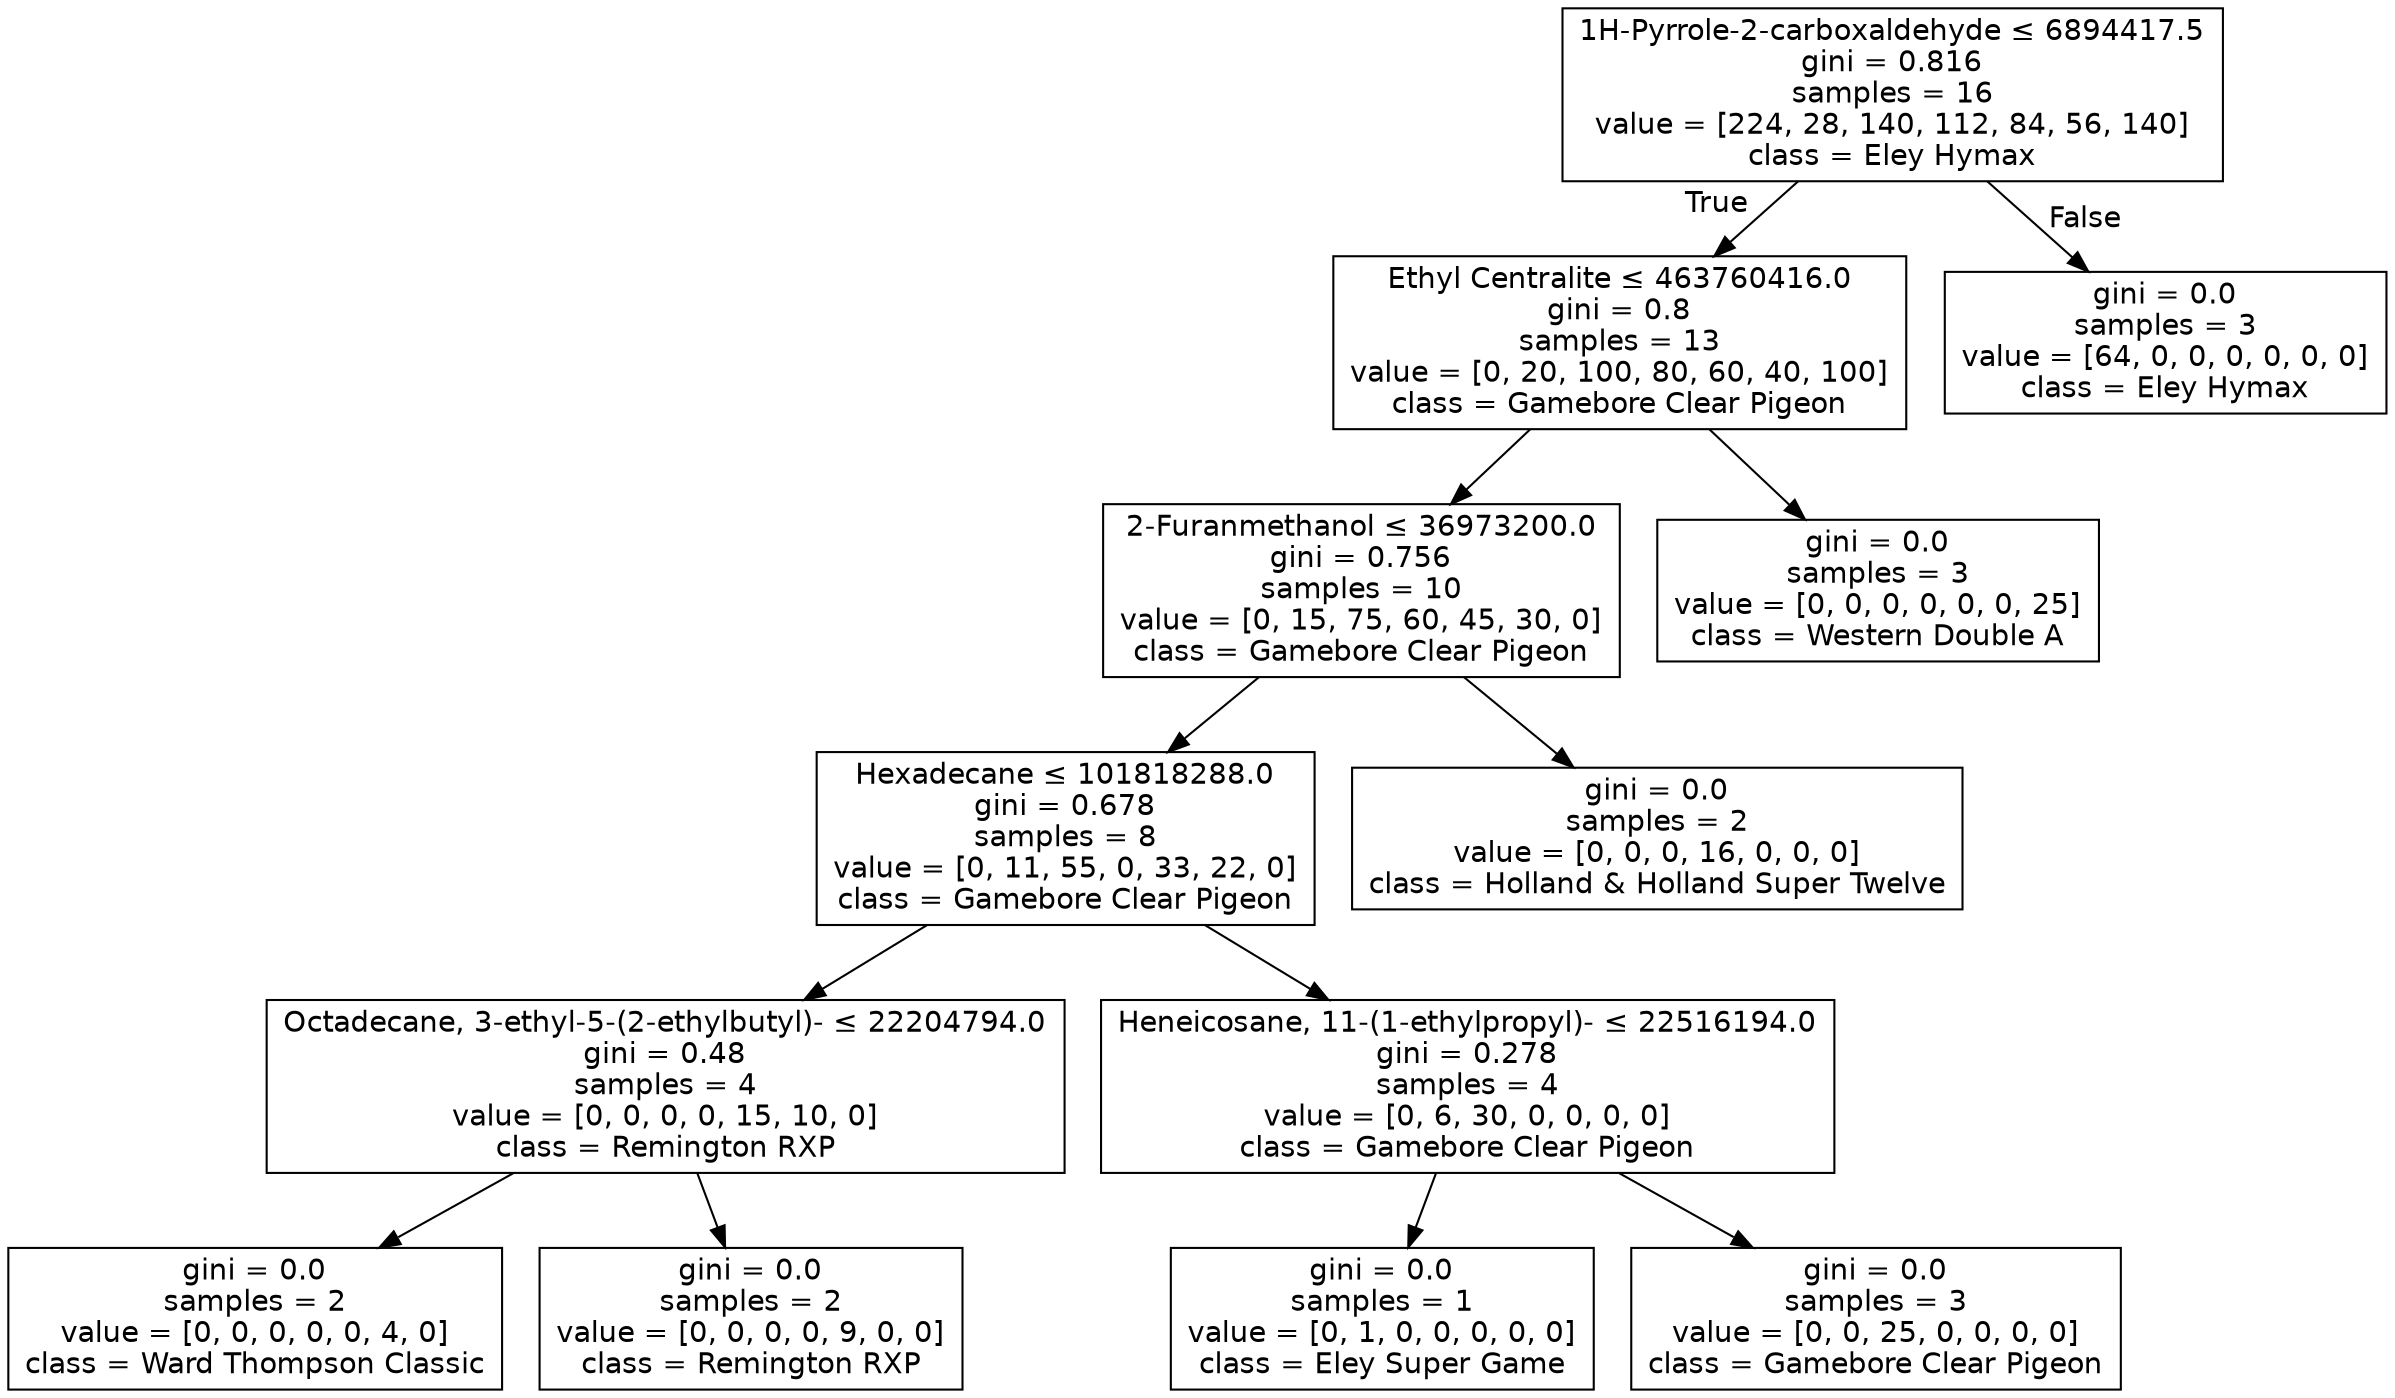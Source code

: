 digraph Tree {
node [shape=box, fontname="helvetica"] ;
edge [fontname="helvetica"] ;
0 [label=<1H-Pyrrole-2-carboxaldehyde &le; 6894417.5<br/>gini = 0.816<br/>samples = 16<br/>value = [224, 28, 140, 112, 84, 56, 140]<br/>class = Eley Hymax>] ;
1 [label=<Ethyl Centralite &le; 463760416.0<br/>gini = 0.8<br/>samples = 13<br/>value = [0, 20, 100, 80, 60, 40, 100]<br/>class = Gamebore Clear Pigeon>] ;
0 -> 1 [labeldistance=2.5, labelangle=45, headlabel="True"] ;
2 [label=<2-Furanmethanol &le; 36973200.0<br/>gini = 0.756<br/>samples = 10<br/>value = [0, 15, 75, 60, 45, 30, 0]<br/>class = Gamebore Clear Pigeon>] ;
1 -> 2 ;
3 [label=<Hexadecane &le; 101818288.0<br/>gini = 0.678<br/>samples = 8<br/>value = [0, 11, 55, 0, 33, 22, 0]<br/>class = Gamebore Clear Pigeon>] ;
2 -> 3 ;
4 [label=<Octadecane, 3-ethyl-5-(2-ethylbutyl)- &le; 22204794.0<br/>gini = 0.48<br/>samples = 4<br/>value = [0, 0, 0, 0, 15, 10, 0]<br/>class = Remington RXP>] ;
3 -> 4 ;
5 [label=<gini = 0.0<br/>samples = 2<br/>value = [0, 0, 0, 0, 0, 4, 0]<br/>class = Ward Thompson Classic>] ;
4 -> 5 ;
6 [label=<gini = 0.0<br/>samples = 2<br/>value = [0, 0, 0, 0, 9, 0, 0]<br/>class = Remington RXP>] ;
4 -> 6 ;
7 [label=<Heneicosane, 11-(1-ethylpropyl)- &le; 22516194.0<br/>gini = 0.278<br/>samples = 4<br/>value = [0, 6, 30, 0, 0, 0, 0]<br/>class = Gamebore Clear Pigeon>] ;
3 -> 7 ;
8 [label=<gini = 0.0<br/>samples = 1<br/>value = [0, 1, 0, 0, 0, 0, 0]<br/>class = Eley Super Game>] ;
7 -> 8 ;
9 [label=<gini = 0.0<br/>samples = 3<br/>value = [0, 0, 25, 0, 0, 0, 0]<br/>class = Gamebore Clear Pigeon>] ;
7 -> 9 ;
10 [label=<gini = 0.0<br/>samples = 2<br/>value = [0, 0, 0, 16, 0, 0, 0]<br/>class = Holland &amp; Holland Super Twelve>] ;
2 -> 10 ;
11 [label=<gini = 0.0<br/>samples = 3<br/>value = [0, 0, 0, 0, 0, 0, 25]<br/>class = Western Double A>] ;
1 -> 11 ;
12 [label=<gini = 0.0<br/>samples = 3<br/>value = [64, 0, 0, 0, 0, 0, 0]<br/>class = Eley Hymax>] ;
0 -> 12 [labeldistance=2.5, labelangle=-45, headlabel="False"] ;
}
